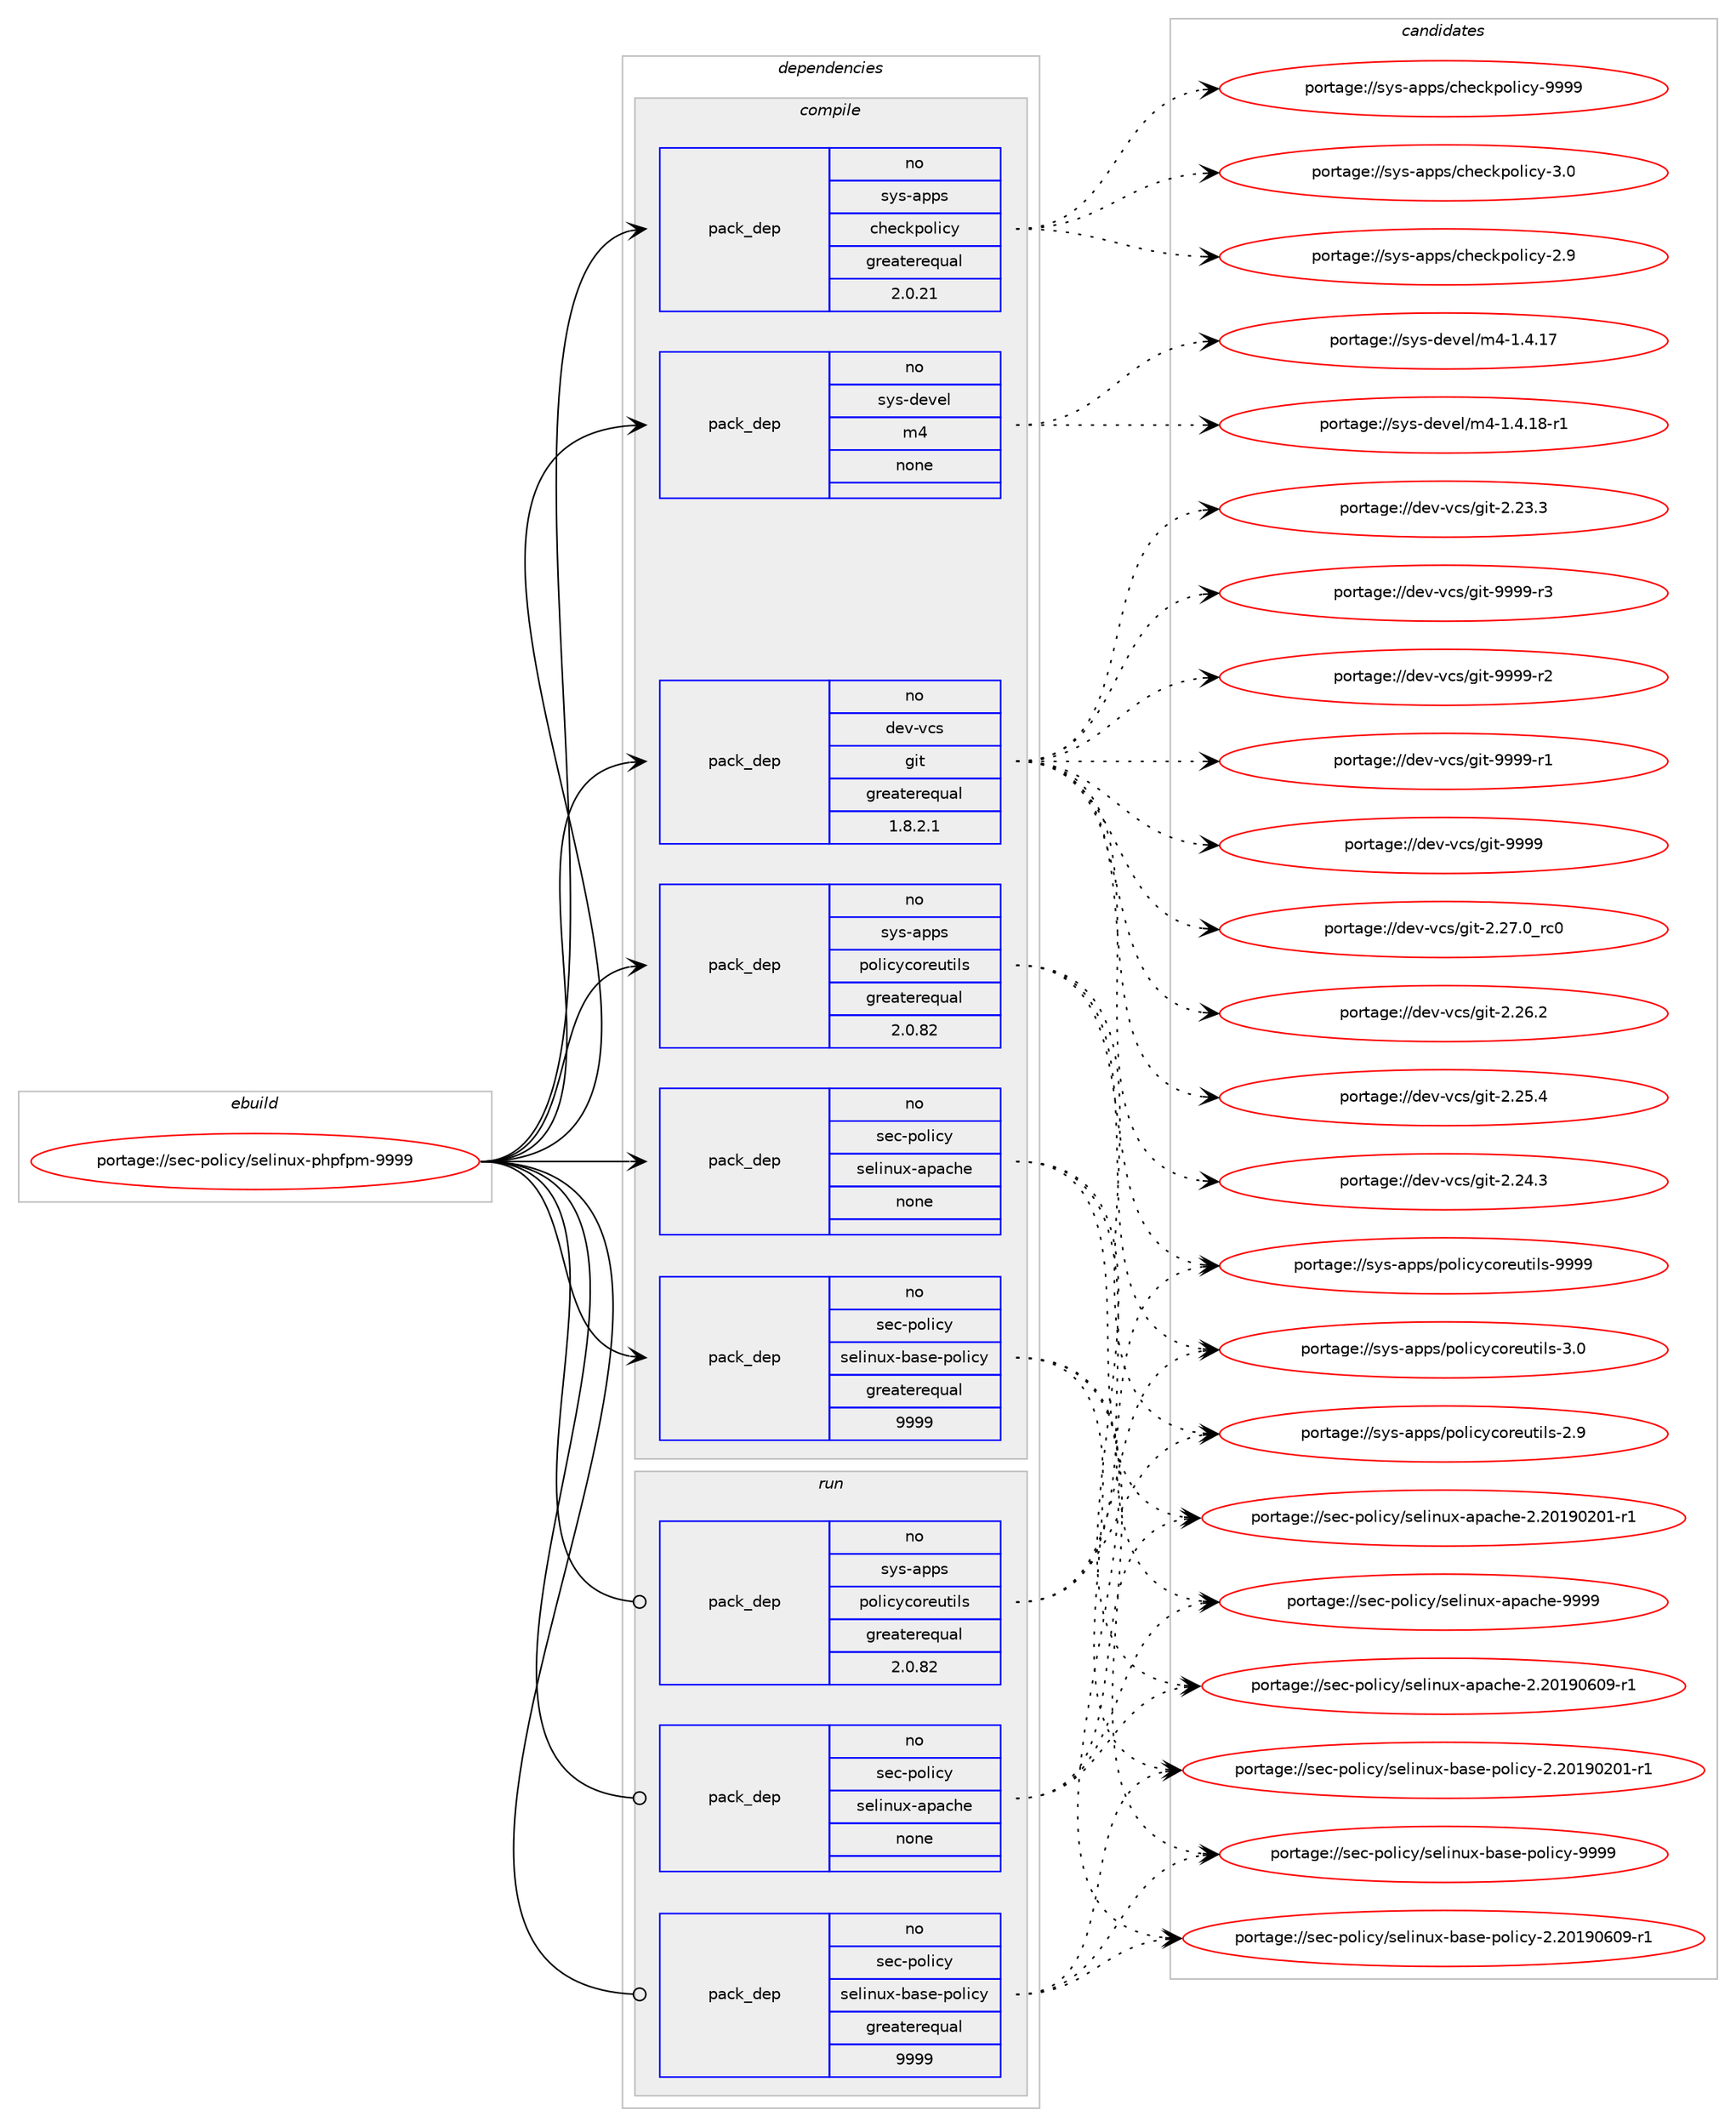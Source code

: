 digraph prolog {

# *************
# Graph options
# *************

newrank=true;
concentrate=true;
compound=true;
graph [rankdir=LR,fontname=Helvetica,fontsize=10,ranksep=1.5];#, ranksep=2.5, nodesep=0.2];
edge  [arrowhead=vee];
node  [fontname=Helvetica,fontsize=10];

# **********
# The ebuild
# **********

subgraph cluster_leftcol {
color=gray;
rank=same;
label=<<i>ebuild</i>>;
id [label="portage://sec-policy/selinux-phpfpm-9999", color=red, width=4, href="../sec-policy/selinux-phpfpm-9999.svg"];
}

# ****************
# The dependencies
# ****************

subgraph cluster_midcol {
color=gray;
label=<<i>dependencies</i>>;
subgraph cluster_compile {
fillcolor="#eeeeee";
style=filled;
label=<<i>compile</i>>;
subgraph pack5426 {
dependency6896 [label=<<TABLE BORDER="0" CELLBORDER="1" CELLSPACING="0" CELLPADDING="4" WIDTH="220"><TR><TD ROWSPAN="6" CELLPADDING="30">pack_dep</TD></TR><TR><TD WIDTH="110">no</TD></TR><TR><TD>dev-vcs</TD></TR><TR><TD>git</TD></TR><TR><TD>greaterequal</TD></TR><TR><TD>1.8.2.1</TD></TR></TABLE>>, shape=none, color=blue];
}
id:e -> dependency6896:w [weight=20,style="solid",arrowhead="vee"];
subgraph pack5427 {
dependency6897 [label=<<TABLE BORDER="0" CELLBORDER="1" CELLSPACING="0" CELLPADDING="4" WIDTH="220"><TR><TD ROWSPAN="6" CELLPADDING="30">pack_dep</TD></TR><TR><TD WIDTH="110">no</TD></TR><TR><TD>sec-policy</TD></TR><TR><TD>selinux-apache</TD></TR><TR><TD>none</TD></TR><TR><TD></TD></TR></TABLE>>, shape=none, color=blue];
}
id:e -> dependency6897:w [weight=20,style="solid",arrowhead="vee"];
subgraph pack5428 {
dependency6898 [label=<<TABLE BORDER="0" CELLBORDER="1" CELLSPACING="0" CELLPADDING="4" WIDTH="220"><TR><TD ROWSPAN="6" CELLPADDING="30">pack_dep</TD></TR><TR><TD WIDTH="110">no</TD></TR><TR><TD>sec-policy</TD></TR><TR><TD>selinux-base-policy</TD></TR><TR><TD>greaterequal</TD></TR><TR><TD>9999</TD></TR></TABLE>>, shape=none, color=blue];
}
id:e -> dependency6898:w [weight=20,style="solid",arrowhead="vee"];
subgraph pack5429 {
dependency6899 [label=<<TABLE BORDER="0" CELLBORDER="1" CELLSPACING="0" CELLPADDING="4" WIDTH="220"><TR><TD ROWSPAN="6" CELLPADDING="30">pack_dep</TD></TR><TR><TD WIDTH="110">no</TD></TR><TR><TD>sys-apps</TD></TR><TR><TD>checkpolicy</TD></TR><TR><TD>greaterequal</TD></TR><TR><TD>2.0.21</TD></TR></TABLE>>, shape=none, color=blue];
}
id:e -> dependency6899:w [weight=20,style="solid",arrowhead="vee"];
subgraph pack5430 {
dependency6900 [label=<<TABLE BORDER="0" CELLBORDER="1" CELLSPACING="0" CELLPADDING="4" WIDTH="220"><TR><TD ROWSPAN="6" CELLPADDING="30">pack_dep</TD></TR><TR><TD WIDTH="110">no</TD></TR><TR><TD>sys-apps</TD></TR><TR><TD>policycoreutils</TD></TR><TR><TD>greaterequal</TD></TR><TR><TD>2.0.82</TD></TR></TABLE>>, shape=none, color=blue];
}
id:e -> dependency6900:w [weight=20,style="solid",arrowhead="vee"];
subgraph pack5431 {
dependency6901 [label=<<TABLE BORDER="0" CELLBORDER="1" CELLSPACING="0" CELLPADDING="4" WIDTH="220"><TR><TD ROWSPAN="6" CELLPADDING="30">pack_dep</TD></TR><TR><TD WIDTH="110">no</TD></TR><TR><TD>sys-devel</TD></TR><TR><TD>m4</TD></TR><TR><TD>none</TD></TR><TR><TD></TD></TR></TABLE>>, shape=none, color=blue];
}
id:e -> dependency6901:w [weight=20,style="solid",arrowhead="vee"];
}
subgraph cluster_compileandrun {
fillcolor="#eeeeee";
style=filled;
label=<<i>compile and run</i>>;
}
subgraph cluster_run {
fillcolor="#eeeeee";
style=filled;
label=<<i>run</i>>;
subgraph pack5432 {
dependency6902 [label=<<TABLE BORDER="0" CELLBORDER="1" CELLSPACING="0" CELLPADDING="4" WIDTH="220"><TR><TD ROWSPAN="6" CELLPADDING="30">pack_dep</TD></TR><TR><TD WIDTH="110">no</TD></TR><TR><TD>sec-policy</TD></TR><TR><TD>selinux-apache</TD></TR><TR><TD>none</TD></TR><TR><TD></TD></TR></TABLE>>, shape=none, color=blue];
}
id:e -> dependency6902:w [weight=20,style="solid",arrowhead="odot"];
subgraph pack5433 {
dependency6903 [label=<<TABLE BORDER="0" CELLBORDER="1" CELLSPACING="0" CELLPADDING="4" WIDTH="220"><TR><TD ROWSPAN="6" CELLPADDING="30">pack_dep</TD></TR><TR><TD WIDTH="110">no</TD></TR><TR><TD>sec-policy</TD></TR><TR><TD>selinux-base-policy</TD></TR><TR><TD>greaterequal</TD></TR><TR><TD>9999</TD></TR></TABLE>>, shape=none, color=blue];
}
id:e -> dependency6903:w [weight=20,style="solid",arrowhead="odot"];
subgraph pack5434 {
dependency6904 [label=<<TABLE BORDER="0" CELLBORDER="1" CELLSPACING="0" CELLPADDING="4" WIDTH="220"><TR><TD ROWSPAN="6" CELLPADDING="30">pack_dep</TD></TR><TR><TD WIDTH="110">no</TD></TR><TR><TD>sys-apps</TD></TR><TR><TD>policycoreutils</TD></TR><TR><TD>greaterequal</TD></TR><TR><TD>2.0.82</TD></TR></TABLE>>, shape=none, color=blue];
}
id:e -> dependency6904:w [weight=20,style="solid",arrowhead="odot"];
}
}

# **************
# The candidates
# **************

subgraph cluster_choices {
rank=same;
color=gray;
label=<<i>candidates</i>>;

subgraph choice5426 {
color=black;
nodesep=1;
choice10010111845118991154710310511645575757574511451 [label="portage://dev-vcs/git-9999-r3", color=red, width=4,href="../dev-vcs/git-9999-r3.svg"];
choice10010111845118991154710310511645575757574511450 [label="portage://dev-vcs/git-9999-r2", color=red, width=4,href="../dev-vcs/git-9999-r2.svg"];
choice10010111845118991154710310511645575757574511449 [label="portage://dev-vcs/git-9999-r1", color=red, width=4,href="../dev-vcs/git-9999-r1.svg"];
choice1001011184511899115471031051164557575757 [label="portage://dev-vcs/git-9999", color=red, width=4,href="../dev-vcs/git-9999.svg"];
choice10010111845118991154710310511645504650554648951149948 [label="portage://dev-vcs/git-2.27.0_rc0", color=red, width=4,href="../dev-vcs/git-2.27.0_rc0.svg"];
choice10010111845118991154710310511645504650544650 [label="portage://dev-vcs/git-2.26.2", color=red, width=4,href="../dev-vcs/git-2.26.2.svg"];
choice10010111845118991154710310511645504650534652 [label="portage://dev-vcs/git-2.25.4", color=red, width=4,href="../dev-vcs/git-2.25.4.svg"];
choice10010111845118991154710310511645504650524651 [label="portage://dev-vcs/git-2.24.3", color=red, width=4,href="../dev-vcs/git-2.24.3.svg"];
choice10010111845118991154710310511645504650514651 [label="portage://dev-vcs/git-2.23.3", color=red, width=4,href="../dev-vcs/git-2.23.3.svg"];
dependency6896:e -> choice10010111845118991154710310511645575757574511451:w [style=dotted,weight="100"];
dependency6896:e -> choice10010111845118991154710310511645575757574511450:w [style=dotted,weight="100"];
dependency6896:e -> choice10010111845118991154710310511645575757574511449:w [style=dotted,weight="100"];
dependency6896:e -> choice1001011184511899115471031051164557575757:w [style=dotted,weight="100"];
dependency6896:e -> choice10010111845118991154710310511645504650554648951149948:w [style=dotted,weight="100"];
dependency6896:e -> choice10010111845118991154710310511645504650544650:w [style=dotted,weight="100"];
dependency6896:e -> choice10010111845118991154710310511645504650534652:w [style=dotted,weight="100"];
dependency6896:e -> choice10010111845118991154710310511645504650524651:w [style=dotted,weight="100"];
dependency6896:e -> choice10010111845118991154710310511645504650514651:w [style=dotted,weight="100"];
}
subgraph choice5427 {
color=black;
nodesep=1;
choice11510199451121111081059912147115101108105110117120459711297991041014557575757 [label="portage://sec-policy/selinux-apache-9999", color=red, width=4,href="../sec-policy/selinux-apache-9999.svg"];
choice115101994511211110810599121471151011081051101171204597112979910410145504650484957485448574511449 [label="portage://sec-policy/selinux-apache-2.20190609-r1", color=red, width=4,href="../sec-policy/selinux-apache-2.20190609-r1.svg"];
choice115101994511211110810599121471151011081051101171204597112979910410145504650484957485048494511449 [label="portage://sec-policy/selinux-apache-2.20190201-r1", color=red, width=4,href="../sec-policy/selinux-apache-2.20190201-r1.svg"];
dependency6897:e -> choice11510199451121111081059912147115101108105110117120459711297991041014557575757:w [style=dotted,weight="100"];
dependency6897:e -> choice115101994511211110810599121471151011081051101171204597112979910410145504650484957485448574511449:w [style=dotted,weight="100"];
dependency6897:e -> choice115101994511211110810599121471151011081051101171204597112979910410145504650484957485048494511449:w [style=dotted,weight="100"];
}
subgraph choice5428 {
color=black;
nodesep=1;
choice1151019945112111108105991214711510110810511011712045989711510145112111108105991214557575757 [label="portage://sec-policy/selinux-base-policy-9999", color=red, width=4,href="../sec-policy/selinux-base-policy-9999.svg"];
choice11510199451121111081059912147115101108105110117120459897115101451121111081059912145504650484957485448574511449 [label="portage://sec-policy/selinux-base-policy-2.20190609-r1", color=red, width=4,href="../sec-policy/selinux-base-policy-2.20190609-r1.svg"];
choice11510199451121111081059912147115101108105110117120459897115101451121111081059912145504650484957485048494511449 [label="portage://sec-policy/selinux-base-policy-2.20190201-r1", color=red, width=4,href="../sec-policy/selinux-base-policy-2.20190201-r1.svg"];
dependency6898:e -> choice1151019945112111108105991214711510110810511011712045989711510145112111108105991214557575757:w [style=dotted,weight="100"];
dependency6898:e -> choice11510199451121111081059912147115101108105110117120459897115101451121111081059912145504650484957485448574511449:w [style=dotted,weight="100"];
dependency6898:e -> choice11510199451121111081059912147115101108105110117120459897115101451121111081059912145504650484957485048494511449:w [style=dotted,weight="100"];
}
subgraph choice5429 {
color=black;
nodesep=1;
choice1151211154597112112115479910410199107112111108105991214557575757 [label="portage://sys-apps/checkpolicy-9999", color=red, width=4,href="../sys-apps/checkpolicy-9999.svg"];
choice11512111545971121121154799104101991071121111081059912145514648 [label="portage://sys-apps/checkpolicy-3.0", color=red, width=4,href="../sys-apps/checkpolicy-3.0.svg"];
choice11512111545971121121154799104101991071121111081059912145504657 [label="portage://sys-apps/checkpolicy-2.9", color=red, width=4,href="../sys-apps/checkpolicy-2.9.svg"];
dependency6899:e -> choice1151211154597112112115479910410199107112111108105991214557575757:w [style=dotted,weight="100"];
dependency6899:e -> choice11512111545971121121154799104101991071121111081059912145514648:w [style=dotted,weight="100"];
dependency6899:e -> choice11512111545971121121154799104101991071121111081059912145504657:w [style=dotted,weight="100"];
}
subgraph choice5430 {
color=black;
nodesep=1;
choice11512111545971121121154711211110810599121991111141011171161051081154557575757 [label="portage://sys-apps/policycoreutils-9999", color=red, width=4,href="../sys-apps/policycoreutils-9999.svg"];
choice115121115459711211211547112111108105991219911111410111711610510811545514648 [label="portage://sys-apps/policycoreutils-3.0", color=red, width=4,href="../sys-apps/policycoreutils-3.0.svg"];
choice115121115459711211211547112111108105991219911111410111711610510811545504657 [label="portage://sys-apps/policycoreutils-2.9", color=red, width=4,href="../sys-apps/policycoreutils-2.9.svg"];
dependency6900:e -> choice11512111545971121121154711211110810599121991111141011171161051081154557575757:w [style=dotted,weight="100"];
dependency6900:e -> choice115121115459711211211547112111108105991219911111410111711610510811545514648:w [style=dotted,weight="100"];
dependency6900:e -> choice115121115459711211211547112111108105991219911111410111711610510811545504657:w [style=dotted,weight="100"];
}
subgraph choice5431 {
color=black;
nodesep=1;
choice115121115451001011181011084710952454946524649564511449 [label="portage://sys-devel/m4-1.4.18-r1", color=red, width=4,href="../sys-devel/m4-1.4.18-r1.svg"];
choice11512111545100101118101108471095245494652464955 [label="portage://sys-devel/m4-1.4.17", color=red, width=4,href="../sys-devel/m4-1.4.17.svg"];
dependency6901:e -> choice115121115451001011181011084710952454946524649564511449:w [style=dotted,weight="100"];
dependency6901:e -> choice11512111545100101118101108471095245494652464955:w [style=dotted,weight="100"];
}
subgraph choice5432 {
color=black;
nodesep=1;
choice11510199451121111081059912147115101108105110117120459711297991041014557575757 [label="portage://sec-policy/selinux-apache-9999", color=red, width=4,href="../sec-policy/selinux-apache-9999.svg"];
choice115101994511211110810599121471151011081051101171204597112979910410145504650484957485448574511449 [label="portage://sec-policy/selinux-apache-2.20190609-r1", color=red, width=4,href="../sec-policy/selinux-apache-2.20190609-r1.svg"];
choice115101994511211110810599121471151011081051101171204597112979910410145504650484957485048494511449 [label="portage://sec-policy/selinux-apache-2.20190201-r1", color=red, width=4,href="../sec-policy/selinux-apache-2.20190201-r1.svg"];
dependency6902:e -> choice11510199451121111081059912147115101108105110117120459711297991041014557575757:w [style=dotted,weight="100"];
dependency6902:e -> choice115101994511211110810599121471151011081051101171204597112979910410145504650484957485448574511449:w [style=dotted,weight="100"];
dependency6902:e -> choice115101994511211110810599121471151011081051101171204597112979910410145504650484957485048494511449:w [style=dotted,weight="100"];
}
subgraph choice5433 {
color=black;
nodesep=1;
choice1151019945112111108105991214711510110810511011712045989711510145112111108105991214557575757 [label="portage://sec-policy/selinux-base-policy-9999", color=red, width=4,href="../sec-policy/selinux-base-policy-9999.svg"];
choice11510199451121111081059912147115101108105110117120459897115101451121111081059912145504650484957485448574511449 [label="portage://sec-policy/selinux-base-policy-2.20190609-r1", color=red, width=4,href="../sec-policy/selinux-base-policy-2.20190609-r1.svg"];
choice11510199451121111081059912147115101108105110117120459897115101451121111081059912145504650484957485048494511449 [label="portage://sec-policy/selinux-base-policy-2.20190201-r1", color=red, width=4,href="../sec-policy/selinux-base-policy-2.20190201-r1.svg"];
dependency6903:e -> choice1151019945112111108105991214711510110810511011712045989711510145112111108105991214557575757:w [style=dotted,weight="100"];
dependency6903:e -> choice11510199451121111081059912147115101108105110117120459897115101451121111081059912145504650484957485448574511449:w [style=dotted,weight="100"];
dependency6903:e -> choice11510199451121111081059912147115101108105110117120459897115101451121111081059912145504650484957485048494511449:w [style=dotted,weight="100"];
}
subgraph choice5434 {
color=black;
nodesep=1;
choice11512111545971121121154711211110810599121991111141011171161051081154557575757 [label="portage://sys-apps/policycoreutils-9999", color=red, width=4,href="../sys-apps/policycoreutils-9999.svg"];
choice115121115459711211211547112111108105991219911111410111711610510811545514648 [label="portage://sys-apps/policycoreutils-3.0", color=red, width=4,href="../sys-apps/policycoreutils-3.0.svg"];
choice115121115459711211211547112111108105991219911111410111711610510811545504657 [label="portage://sys-apps/policycoreutils-2.9", color=red, width=4,href="../sys-apps/policycoreutils-2.9.svg"];
dependency6904:e -> choice11512111545971121121154711211110810599121991111141011171161051081154557575757:w [style=dotted,weight="100"];
dependency6904:e -> choice115121115459711211211547112111108105991219911111410111711610510811545514648:w [style=dotted,weight="100"];
dependency6904:e -> choice115121115459711211211547112111108105991219911111410111711610510811545504657:w [style=dotted,weight="100"];
}
}

}
